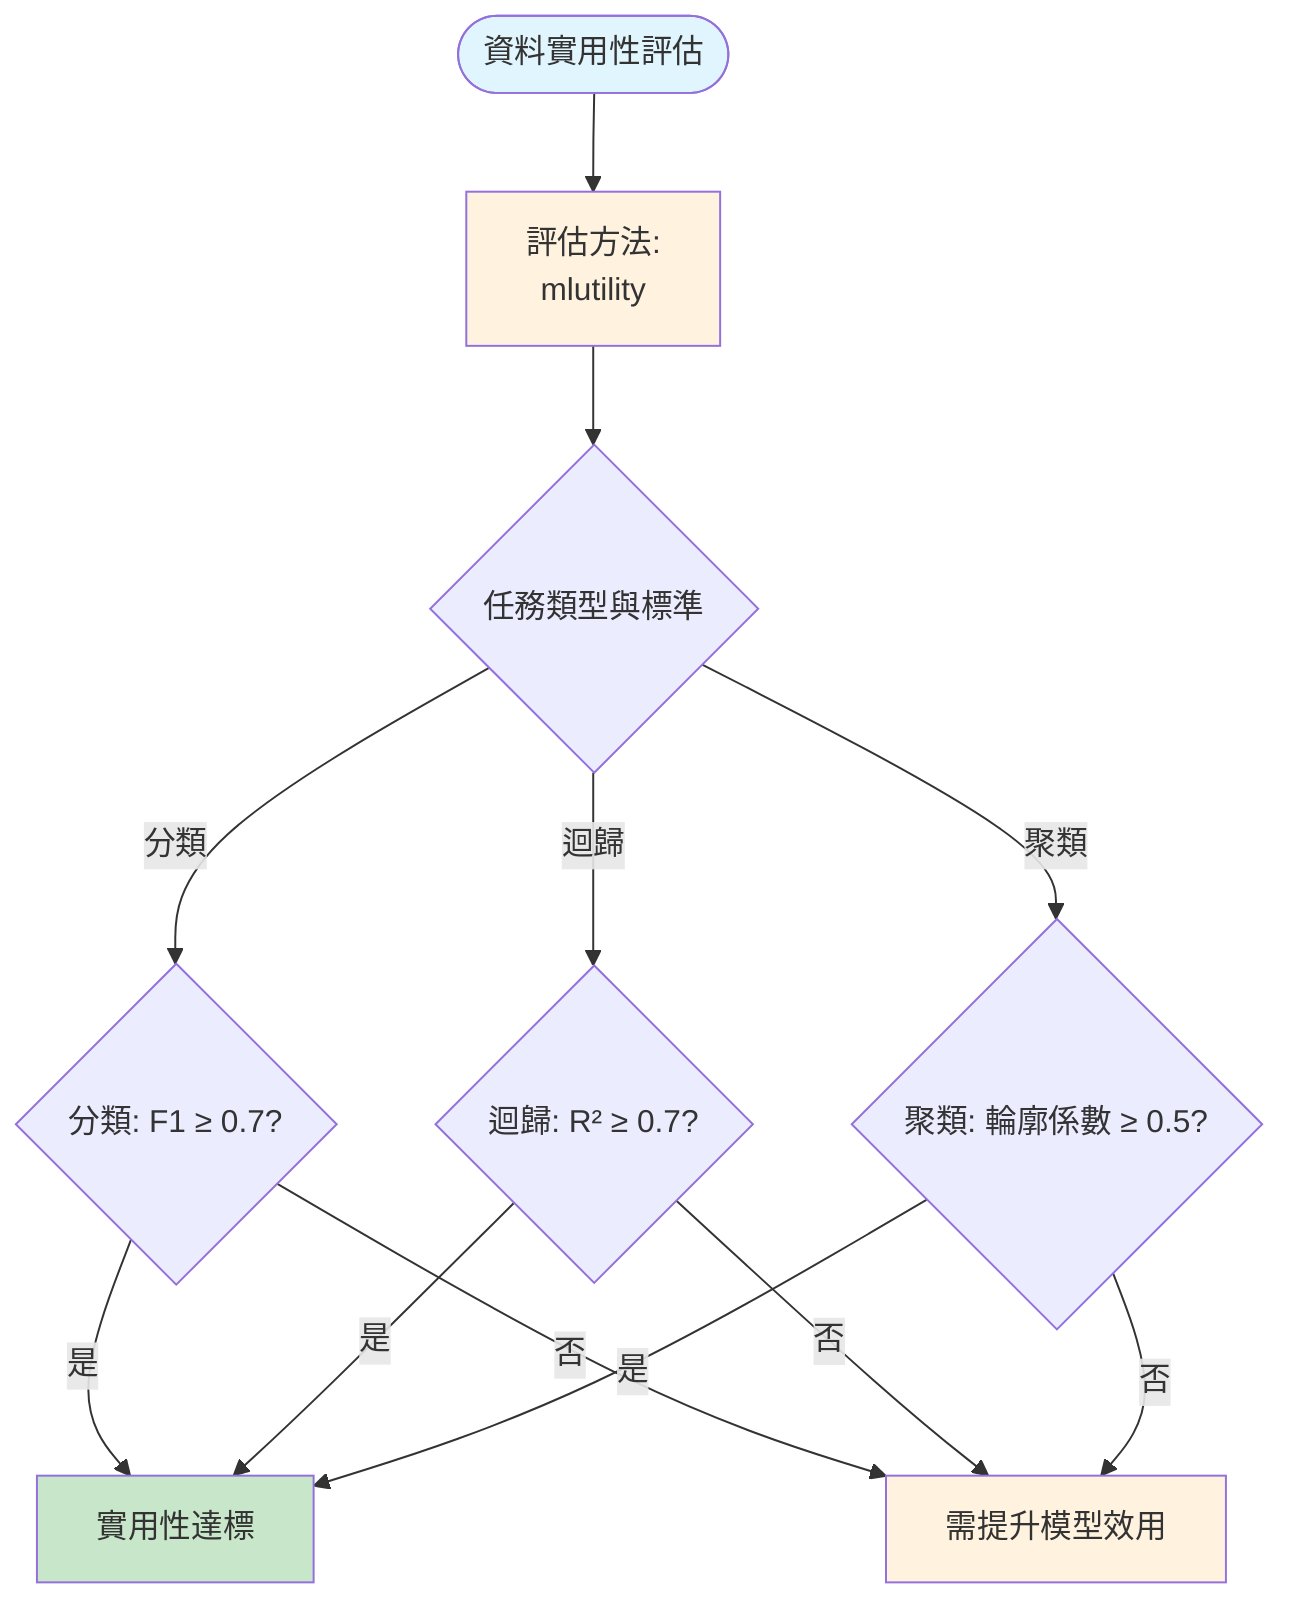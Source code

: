 flowchart TD
    Start([資料實用性評估])
    Method[評估方法:<br/>mlutility]
    TaskType{任務類型與標準}
    Classification{分類: F1 ≥ 0.7?}
    Regression{迴歸: R² ≥ 0.7?}
    Clustering{聚類: 輪廓係數 ≥ 0.5?}
    Pass[實用性達標]
    Fail[需提升模型效用]

    Start --> Method
    Method --> TaskType
    TaskType -->|分類| Classification
    TaskType -->|迴歸| Regression
    TaskType -->|聚類| Clustering
    Classification -->|是| Pass
    Classification -->|否| Fail
    Regression -->|是| Pass
    Regression -->|否| Fail
    Clustering -->|是| Pass
    Clustering -->|否| Fail

    style Start fill:#e1f5fe
    style Pass fill:#c8e6c9
    style Fail fill:#fff3e0
    style Method fill:#fff3e0